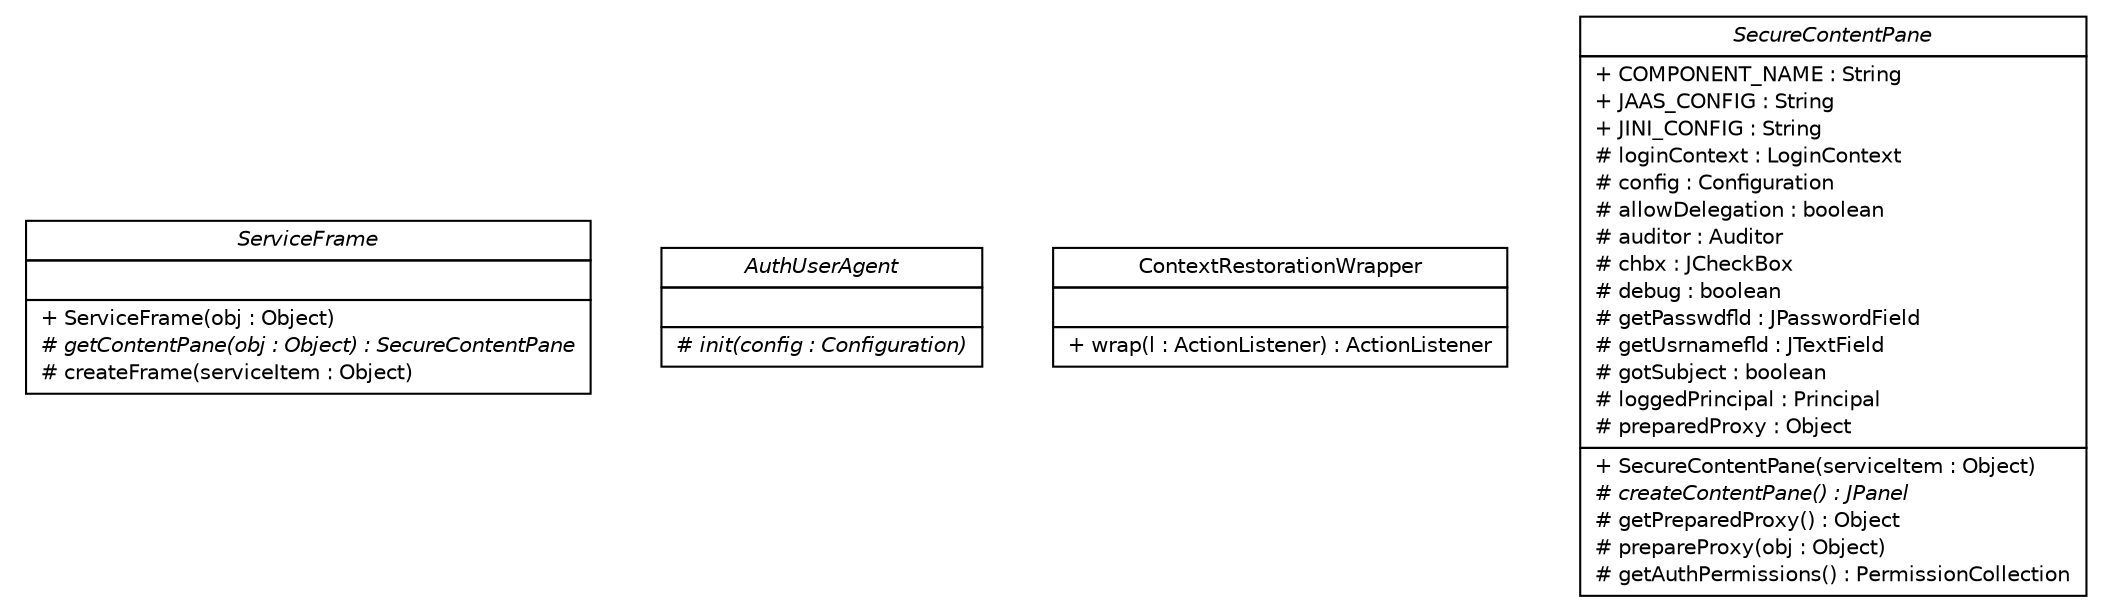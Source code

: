 #!/usr/local/bin/dot
#
# Class diagram 
# Generated by UMLGraph version R5_6 (http://www.umlgraph.org/)
#

digraph G {
	edge [fontname="Helvetica",fontsize=10,labelfontname="Helvetica",labelfontsize=10];
	node [fontname="Helvetica",fontsize=10,shape=plaintext];
	nodesep=0.25;
	ranksep=0.5;
	// sorcer.security.ui.ServiceFrame
	c31671 [label=<<table title="sorcer.security.ui.ServiceFrame" border="0" cellborder="1" cellspacing="0" cellpadding="2" port="p" href="./ServiceFrame.html">
		<tr><td><table border="0" cellspacing="0" cellpadding="1">
<tr><td align="center" balign="center"><font face="Helvetica-Oblique"> ServiceFrame </font></td></tr>
		</table></td></tr>
		<tr><td><table border="0" cellspacing="0" cellpadding="1">
<tr><td align="left" balign="left">  </td></tr>
		</table></td></tr>
		<tr><td><table border="0" cellspacing="0" cellpadding="1">
<tr><td align="left" balign="left"> + ServiceFrame(obj : Object) </td></tr>
<tr><td align="left" balign="left"><font face="Helvetica-Oblique" point-size="10.0"> # getContentPane(obj : Object) : SecureContentPane </font></td></tr>
<tr><td align="left" balign="left"> # createFrame(serviceItem : Object) </td></tr>
		</table></td></tr>
		</table>>, URL="./ServiceFrame.html", fontname="Helvetica", fontcolor="black", fontsize=10.0];
	// sorcer.security.ui.AuthUserAgent
	c31672 [label=<<table title="sorcer.security.ui.AuthUserAgent" border="0" cellborder="1" cellspacing="0" cellpadding="2" port="p" href="./AuthUserAgent.html">
		<tr><td><table border="0" cellspacing="0" cellpadding="1">
<tr><td align="center" balign="center"><font face="Helvetica-Oblique"> AuthUserAgent </font></td></tr>
		</table></td></tr>
		<tr><td><table border="0" cellspacing="0" cellpadding="1">
<tr><td align="left" balign="left">  </td></tr>
		</table></td></tr>
		<tr><td><table border="0" cellspacing="0" cellpadding="1">
<tr><td align="left" balign="left"><font face="Helvetica-Oblique" point-size="10.0"> # init(config : Configuration) </font></td></tr>
		</table></td></tr>
		</table>>, URL="./AuthUserAgent.html", fontname="Helvetica", fontcolor="black", fontsize=10.0];
	// sorcer.security.ui.ContextRestorationWrapper
	c31673 [label=<<table title="sorcer.security.ui.ContextRestorationWrapper" border="0" cellborder="1" cellspacing="0" cellpadding="2" port="p" href="./ContextRestorationWrapper.html">
		<tr><td><table border="0" cellspacing="0" cellpadding="1">
<tr><td align="center" balign="center"> ContextRestorationWrapper </td></tr>
		</table></td></tr>
		<tr><td><table border="0" cellspacing="0" cellpadding="1">
<tr><td align="left" balign="left">  </td></tr>
		</table></td></tr>
		<tr><td><table border="0" cellspacing="0" cellpadding="1">
<tr><td align="left" balign="left"> + wrap(l : ActionListener) : ActionListener </td></tr>
		</table></td></tr>
		</table>>, URL="./ContextRestorationWrapper.html", fontname="Helvetica", fontcolor="black", fontsize=10.0];
	// sorcer.security.ui.SecureContentPane
	c31674 [label=<<table title="sorcer.security.ui.SecureContentPane" border="0" cellborder="1" cellspacing="0" cellpadding="2" port="p" href="./SecureContentPane.html">
		<tr><td><table border="0" cellspacing="0" cellpadding="1">
<tr><td align="center" balign="center"><font face="Helvetica-Oblique"> SecureContentPane </font></td></tr>
		</table></td></tr>
		<tr><td><table border="0" cellspacing="0" cellpadding="1">
<tr><td align="left" balign="left"> + COMPONENT_NAME : String </td></tr>
<tr><td align="left" balign="left"> + JAAS_CONFIG : String </td></tr>
<tr><td align="left" balign="left"> + JINI_CONFIG : String </td></tr>
<tr><td align="left" balign="left"> # loginContext : LoginContext </td></tr>
<tr><td align="left" balign="left"> # config : Configuration </td></tr>
<tr><td align="left" balign="left"> # allowDelegation : boolean </td></tr>
<tr><td align="left" balign="left"> # auditor : Auditor </td></tr>
<tr><td align="left" balign="left"> # chbx : JCheckBox </td></tr>
<tr><td align="left" balign="left"> # debug : boolean </td></tr>
<tr><td align="left" balign="left"> # getPasswdfld : JPasswordField </td></tr>
<tr><td align="left" balign="left"> # getUsrnamefld : JTextField </td></tr>
<tr><td align="left" balign="left"> # gotSubject : boolean </td></tr>
<tr><td align="left" balign="left"> # loggedPrincipal : Principal </td></tr>
<tr><td align="left" balign="left"> # preparedProxy : Object </td></tr>
		</table></td></tr>
		<tr><td><table border="0" cellspacing="0" cellpadding="1">
<tr><td align="left" balign="left"> + SecureContentPane(serviceItem : Object) </td></tr>
<tr><td align="left" balign="left"><font face="Helvetica-Oblique" point-size="10.0"> # createContentPane() : JPanel </font></td></tr>
<tr><td align="left" balign="left"> # getPreparedProxy() : Object </td></tr>
<tr><td align="left" balign="left"> # prepareProxy(obj : Object) </td></tr>
<tr><td align="left" balign="left"> # getAuthPermissions() : PermissionCollection </td></tr>
		</table></td></tr>
		</table>>, URL="./SecureContentPane.html", fontname="Helvetica", fontcolor="black", fontsize=10.0];
}

